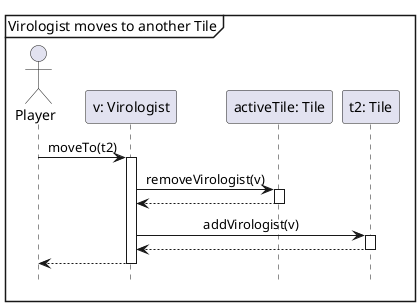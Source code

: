 @startuml
'https://plantuml.com/sequence-diagram

hide footbox

skinparam sequenceMessageAlign center
mainframe Virologist moves to another Tile

actor Player as p
participant "v: Virologist" as v
participant "activeTile: Tile" as t1
participant "t2: Tile" as t2

'p -> v ++ : getActiveTile()
'return
'p -> t1 ++ : getNeighbours()
'return neighbours: Tile[]
p -> v++ : moveTo(t2)
v -> t1 ++ : removeVirologist(v)
return
v -> t2 ++ : addVirologist(v)
return
return



@enduml